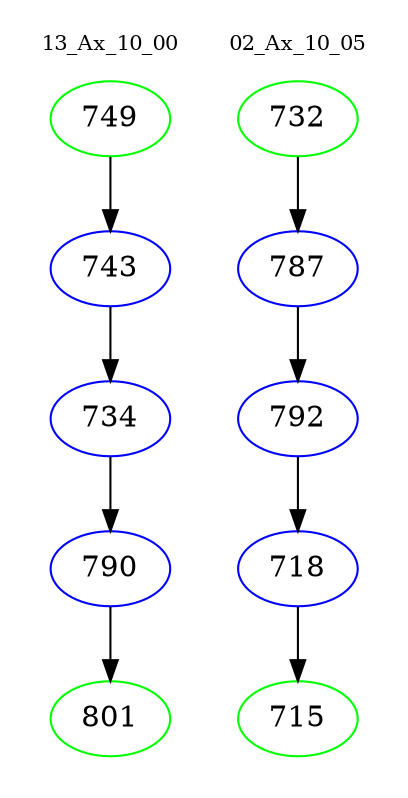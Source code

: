 digraph{
subgraph cluster_0 {
color = white
label = "13_Ax_10_00";
fontsize=10;
T0_749 [label="749", color="green"]
T0_749 -> T0_743 [color="black"]
T0_743 [label="743", color="blue"]
T0_743 -> T0_734 [color="black"]
T0_734 [label="734", color="blue"]
T0_734 -> T0_790 [color="black"]
T0_790 [label="790", color="blue"]
T0_790 -> T0_801 [color="black"]
T0_801 [label="801", color="green"]
}
subgraph cluster_1 {
color = white
label = "02_Ax_10_05";
fontsize=10;
T1_732 [label="732", color="green"]
T1_732 -> T1_787 [color="black"]
T1_787 [label="787", color="blue"]
T1_787 -> T1_792 [color="black"]
T1_792 [label="792", color="blue"]
T1_792 -> T1_718 [color="black"]
T1_718 [label="718", color="blue"]
T1_718 -> T1_715 [color="black"]
T1_715 [label="715", color="green"]
}
}

